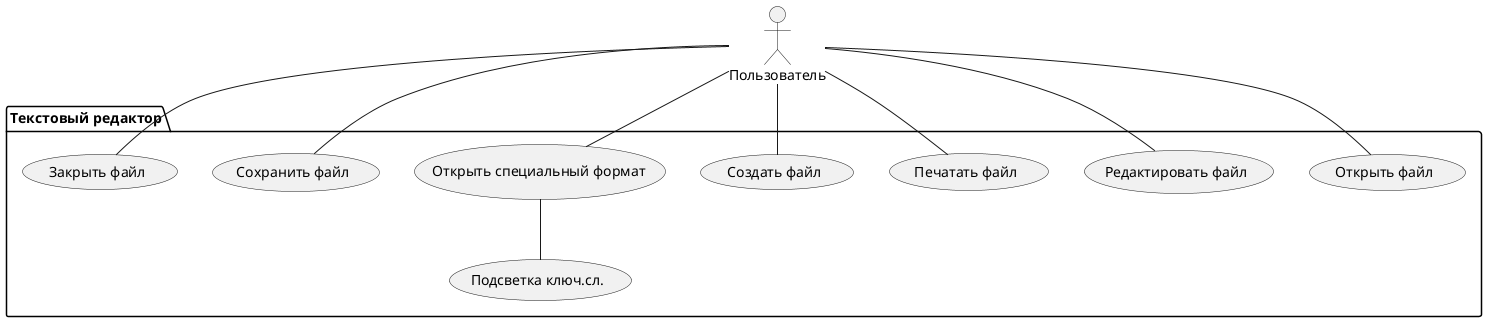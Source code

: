 @startuml

actor "Пользователь" as User

package "Текстовый редактор" {
usecase "Открыть файл" as D1
usecase "Редактировать файл" as D2
usecase "Печатать файл" as D3
usecase "Создать файл" as D4
usecase "Открыть специальный формат" as D5
usecase "Подсветка ключ.сл." as D6
usecase "Сохранить файл" as D7
usecase "Закрыть файл" as D8
}

User -- D1
User -- D2
User -- D3
User -- D4
User -- D5
D5 -- D6
User -- D7
User -- D8
@enduml